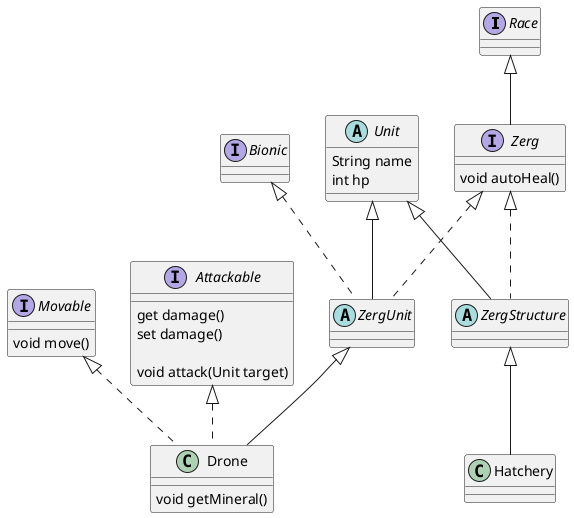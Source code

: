 @startuml starcraft

interface Race{}

interface Zerg implements Race{
    void autoHeal()
}

interface Movable{
    void move()
}

interface Attackable{
    get damage()
    set damage()

    void attack(Unit target)
}

abstract class Unit{
    String name
    int hp
}

abstract class ZergUnit extends Unit implements Zerg, Bionic{
}

abstract class ZergStructure extends Unit implements Zerg{
}

' interface
interface Bionic{}

' ==== Zerg ====
class Drone extends ZergUnit implements Movable, Attackable{
    void getMineral()
}

' ==== structure ====
class Hatchery extends ZergStructure{
}


' ' ==== Protoss ====
' class Protoss extends Unit{
'     String race
' }

@enduml